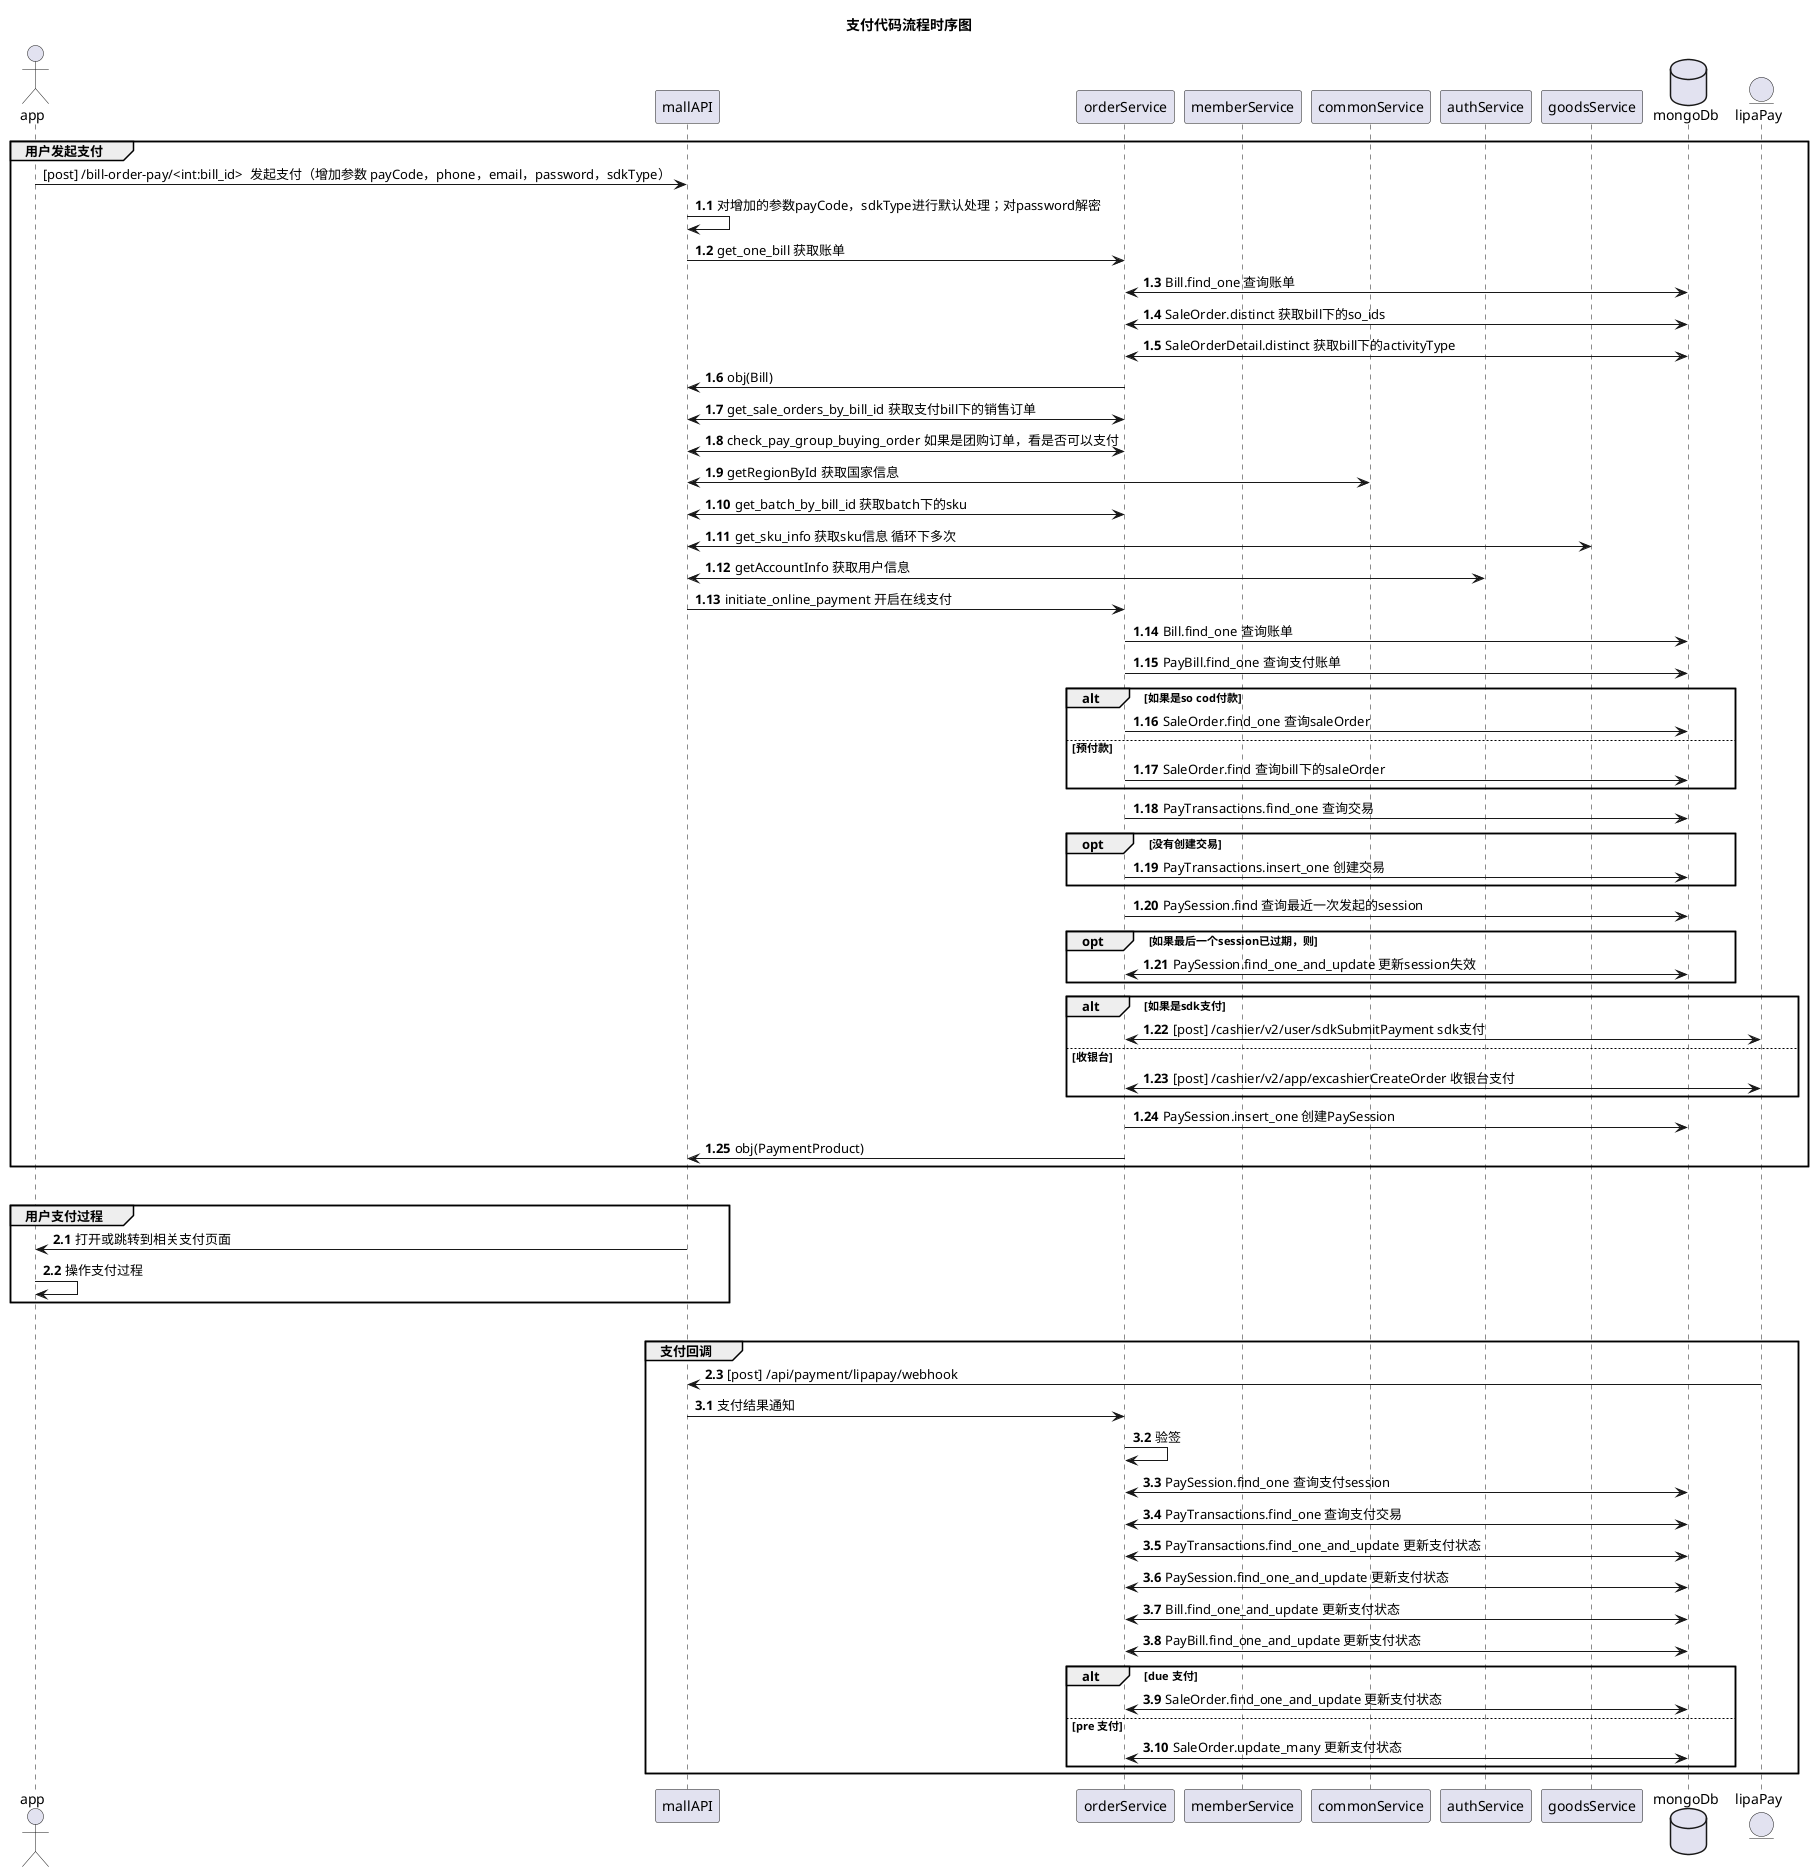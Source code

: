 @startuml
title 支付代码流程时序图

actor         app                as app      order 1
participant   mallAPI            as api      order 2
participant   orderService       as orders   order 3
participant   memberService      as member   order 4
participant   commonService      as common   order 5
participant   authService        as auth     order 6
participant   goodsService       as goods    order 7
database      mongoDb            as db       order 10
entity        lipaPay            as pay      order 11

group 用户发起支付
app -> api: [post] /bill-order-pay/<int:bill_id>  发起支付（增加参数 payCode，phone，email，password，sdkType）
autonumber 1.1
api -> api: 对增加的参数payCode，sdkType进行默认处理；对password解密
api -> orders: get_one_bill 获取账单
orders <-> db: Bill.find_one 查询账单
orders <-> db: SaleOrder.distinct 获取bill下的so_ids
orders <-> db: SaleOrderDetail.distinct 获取bill下的activityType
orders -> api: obj(Bill)
api <-> orders: get_sale_orders_by_bill_id 获取支付bill下的销售订单
api <-> orders: check_pay_group_buying_order 如果是团购订单，看是否可以支付
api <-> common: getRegionById 获取国家信息
api <-> orders: get_batch_by_bill_id 获取batch下的sku
api <-> goods: get_sku_info 获取sku信息 循环下多次
api <-> auth: getAccountInfo 获取用户信息
api -> orders: initiate_online_payment 开启在线支付
orders -> db: Bill.find_one 查询账单
orders -> db: PayBill.find_one 查询支付账单
alt 如果是so cod付款
orders -> db: SaleOrder.find_one 查询saleOrder
else 预付款
orders -> db: SaleOrder.find 查询bill下的saleOrder
end
orders -> db: PayTransactions.find_one 查询交易
opt 没有创建交易
orders -> db: PayTransactions.insert_one 创建交易
end
orders -> db: PaySession.find 查询最近一次发起的session
opt 如果最后一个session已过期，则
orders <-> db: PaySession.find_one_and_update 更新session失效
end
alt 如果是sdk支付
orders <-> pay: [post] /cashier/v2/user/sdkSubmitPayment sdk支付
else 收银台
orders <-> pay: [post] /cashier/v2/app/excashierCreateOrder 收银台支付
end
orders -> db: PaySession.insert_one 创建PaySession
orders -> api: obj(PaymentProduct)
end
|||
group 用户支付过程
autonumber 2.1
api -> app: 打开或跳转到相关支付页面
app -> app: 操作支付过程
end
|||
group 支付回调
pay -> api: [post] /api/payment/lipapay/webhook
autonumber 3.1
api -> orders: 支付结果通知
orders -> orders: 验签
orders <-> db: PaySession.find_one 查询支付session
orders <-> db: PayTransactions.find_one 查询支付交易
orders <-> db: PayTransactions.find_one_and_update 更新支付状态
orders <-> db: PaySession.find_one_and_update 更新支付状态
orders <-> db: Bill.find_one_and_update 更新支付状态
orders <-> db: PayBill.find_one_and_update 更新支付状态
alt due 支付
orders <-> db: SaleOrder.find_one_and_update 更新支付状态
else pre 支付
orders <-> db: SaleOrder.update_many 更新支付状态
end
end
@enduml